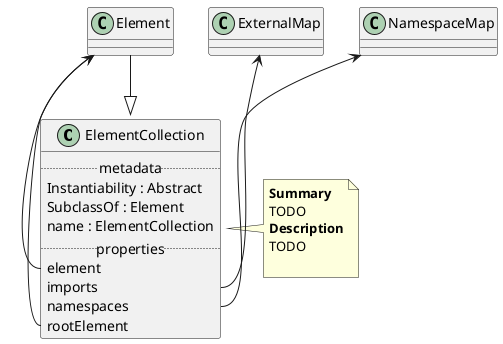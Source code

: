 @startuml
class ElementCollection {
.. metadata ..
    Instantiability : Abstract
    SubclassOf : Element
    name : ElementCollection
.. properties ..
    element
    imports
    namespaces
    rootElement
}
note right of ElementCollection
<b>Summary</b>
TODO
<b>Description</b>
TODO

end note
"Element" --|> "ElementCollection"
"Element" <-- "ElementCollection::element"
"ExternalMap" <-- "ElementCollection::imports"
"NamespaceMap" <-- "ElementCollection::namespaces"
"Element" <-- "ElementCollection::rootElement"
@enduml
